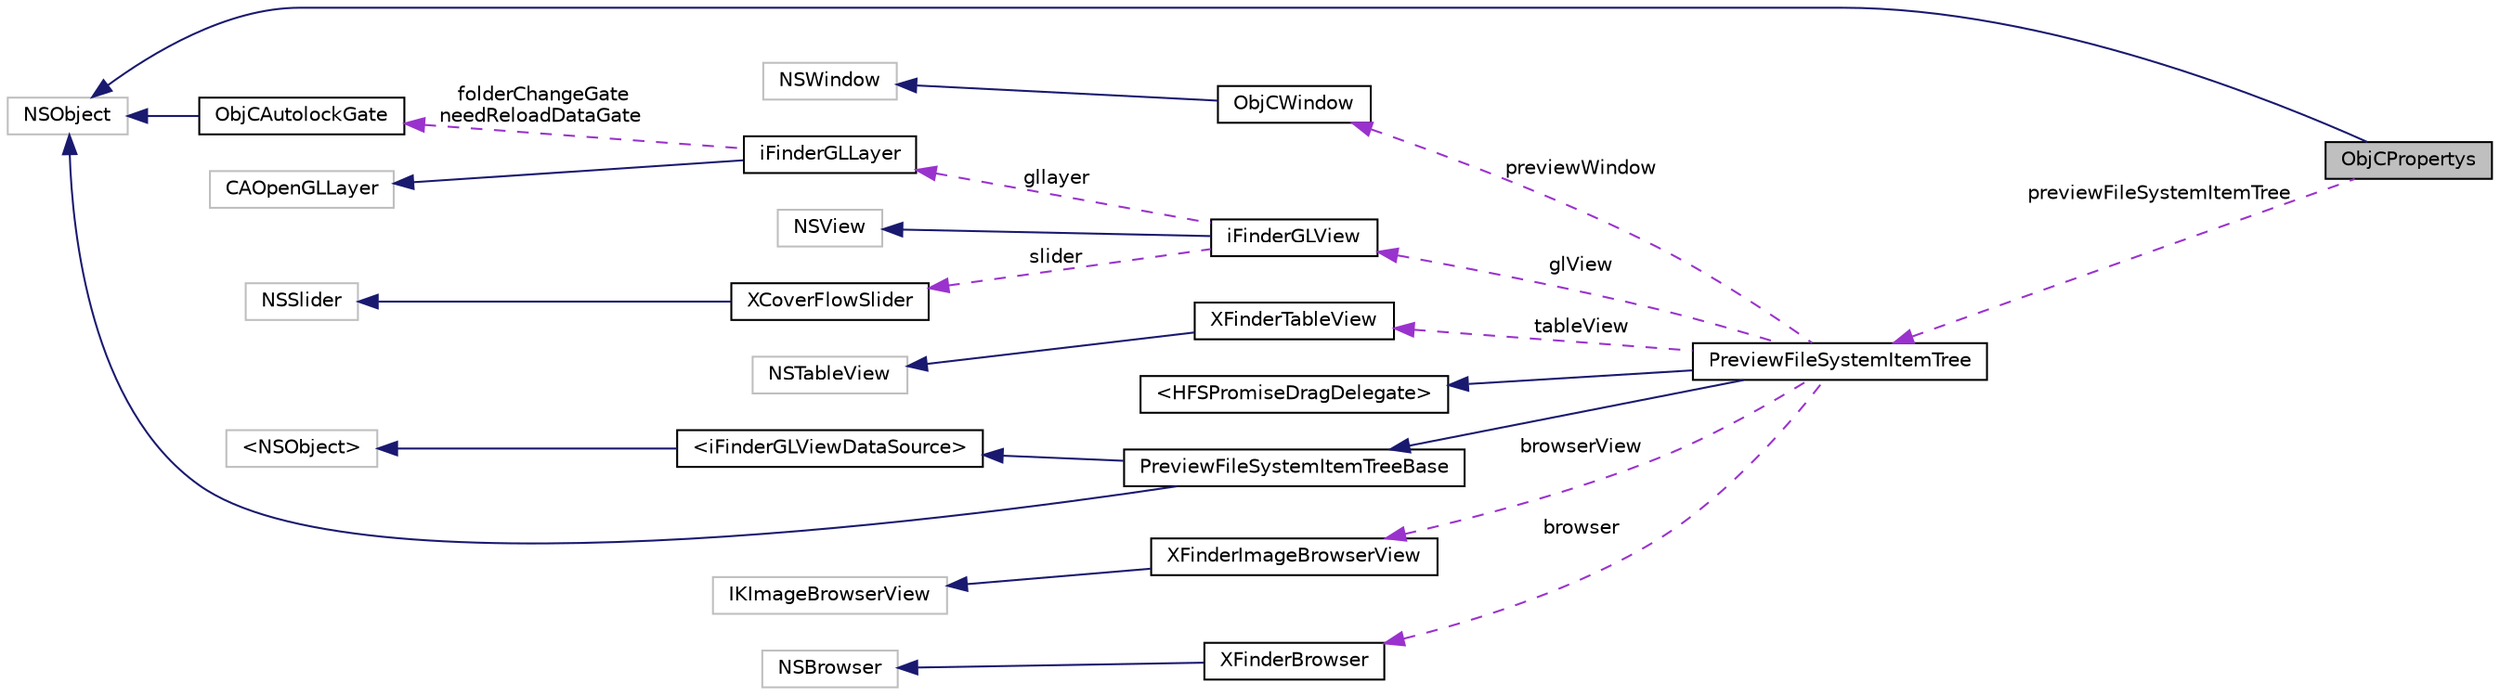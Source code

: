 digraph "ObjCPropertys"
{
  edge [fontname="Helvetica",fontsize="10",labelfontname="Helvetica",labelfontsize="10"];
  node [fontname="Helvetica",fontsize="10",shape=record];
  rankdir="LR";
  Node1 [label="ObjCPropertys",height=0.2,width=0.4,color="black", fillcolor="grey75", style="filled", fontcolor="black"];
  Node2 -> Node1 [dir="back",color="midnightblue",fontsize="10",style="solid",fontname="Helvetica"];
  Node2 [label="NSObject",height=0.2,width=0.4,color="grey75", fillcolor="white", style="filled"];
  Node3 -> Node1 [dir="back",color="darkorchid3",fontsize="10",style="dashed",label=" previewFileSystemItemTree" ,fontname="Helvetica"];
  Node3 [label="PreviewFileSystemItemTree",height=0.2,width=0.4,color="black", fillcolor="white", style="filled",URL="$interface_preview_file_system_item_tree.html"];
  Node4 -> Node3 [dir="back",color="midnightblue",fontsize="10",style="solid",fontname="Helvetica"];
  Node4 [label="PreviewFileSystemItemTreeBase",height=0.2,width=0.4,color="black", fillcolor="white", style="filled",URL="$interface_preview_file_system_item_tree_base.html"];
  Node2 -> Node4 [dir="back",color="midnightblue",fontsize="10",style="solid",fontname="Helvetica"];
  Node5 -> Node4 [dir="back",color="midnightblue",fontsize="10",style="solid",fontname="Helvetica"];
  Node5 [label="\<iFinderGLViewDataSource\>",height=0.2,width=0.4,color="black", fillcolor="white", style="filled",URL="$protocoli_finder_g_l_view_data_source-p.html"];
  Node6 -> Node5 [dir="back",color="midnightblue",fontsize="10",style="solid",fontname="Helvetica"];
  Node6 [label="\<NSObject\>",height=0.2,width=0.4,color="grey75", fillcolor="white", style="filled"];
  Node7 -> Node3 [dir="back",color="midnightblue",fontsize="10",style="solid",fontname="Helvetica"];
  Node7 [label="\<HFSPromiseDragDelegate\>",height=0.2,width=0.4,color="black", fillcolor="white", style="filled",URL="$protocol_h_f_s_promise_drag_delegate-p.html"];
  Node8 -> Node3 [dir="back",color="darkorchid3",fontsize="10",style="dashed",label=" glView" ,fontname="Helvetica"];
  Node8 [label="iFinderGLView",height=0.2,width=0.4,color="black", fillcolor="white", style="filled",URL="$interfacei_finder_g_l_view.html"];
  Node9 -> Node8 [dir="back",color="midnightblue",fontsize="10",style="solid",fontname="Helvetica"];
  Node9 [label="NSView",height=0.2,width=0.4,color="grey75", fillcolor="white", style="filled"];
  Node10 -> Node8 [dir="back",color="darkorchid3",fontsize="10",style="dashed",label=" slider" ,fontname="Helvetica"];
  Node10 [label="XCoverFlowSlider",height=0.2,width=0.4,color="black", fillcolor="white", style="filled",URL="$interface_x_cover_flow_slider.html"];
  Node11 -> Node10 [dir="back",color="midnightblue",fontsize="10",style="solid",fontname="Helvetica"];
  Node11 [label="NSSlider",height=0.2,width=0.4,color="grey75", fillcolor="white", style="filled"];
  Node12 -> Node8 [dir="back",color="darkorchid3",fontsize="10",style="dashed",label=" gllayer" ,fontname="Helvetica"];
  Node12 [label="iFinderGLLayer",height=0.2,width=0.4,color="black", fillcolor="white", style="filled",URL="$interfacei_finder_g_l_layer.html"];
  Node13 -> Node12 [dir="back",color="midnightblue",fontsize="10",style="solid",fontname="Helvetica"];
  Node13 [label="CAOpenGLLayer",height=0.2,width=0.4,color="grey75", fillcolor="white", style="filled"];
  Node14 -> Node12 [dir="back",color="darkorchid3",fontsize="10",style="dashed",label=" folderChangeGate\nneedReloadDataGate" ,fontname="Helvetica"];
  Node14 [label="ObjCAutolockGate",height=0.2,width=0.4,color="black", fillcolor="white", style="filled",URL="$interface_obj_c_autolock_gate.html"];
  Node2 -> Node14 [dir="back",color="midnightblue",fontsize="10",style="solid",fontname="Helvetica"];
  Node15 -> Node3 [dir="back",color="darkorchid3",fontsize="10",style="dashed",label=" tableView" ,fontname="Helvetica"];
  Node15 [label="XFinderTableView",height=0.2,width=0.4,color="black", fillcolor="white", style="filled",URL="$interface_x_finder_table_view.html"];
  Node16 -> Node15 [dir="back",color="midnightblue",fontsize="10",style="solid",fontname="Helvetica"];
  Node16 [label="NSTableView",height=0.2,width=0.4,color="grey75", fillcolor="white", style="filled"];
  Node17 -> Node3 [dir="back",color="darkorchid3",fontsize="10",style="dashed",label=" browserView" ,fontname="Helvetica"];
  Node17 [label="XFinderImageBrowserView",height=0.2,width=0.4,color="black", fillcolor="white", style="filled",URL="$interface_x_finder_image_browser_view.html"];
  Node18 -> Node17 [dir="back",color="midnightblue",fontsize="10",style="solid",fontname="Helvetica"];
  Node18 [label="IKImageBrowserView",height=0.2,width=0.4,color="grey75", fillcolor="white", style="filled"];
  Node19 -> Node3 [dir="back",color="darkorchid3",fontsize="10",style="dashed",label=" browser" ,fontname="Helvetica"];
  Node19 [label="XFinderBrowser",height=0.2,width=0.4,color="black", fillcolor="white", style="filled",URL="$interface_x_finder_browser.html"];
  Node20 -> Node19 [dir="back",color="midnightblue",fontsize="10",style="solid",fontname="Helvetica"];
  Node20 [label="NSBrowser",height=0.2,width=0.4,color="grey75", fillcolor="white", style="filled"];
  Node21 -> Node3 [dir="back",color="darkorchid3",fontsize="10",style="dashed",label=" previewWindow" ,fontname="Helvetica"];
  Node21 [label="ObjCWindow",height=0.2,width=0.4,color="black", fillcolor="white", style="filled",URL="$interface_obj_c_window.html"];
  Node22 -> Node21 [dir="back",color="midnightblue",fontsize="10",style="solid",fontname="Helvetica"];
  Node22 [label="NSWindow",height=0.2,width=0.4,color="grey75", fillcolor="white", style="filled"];
}
